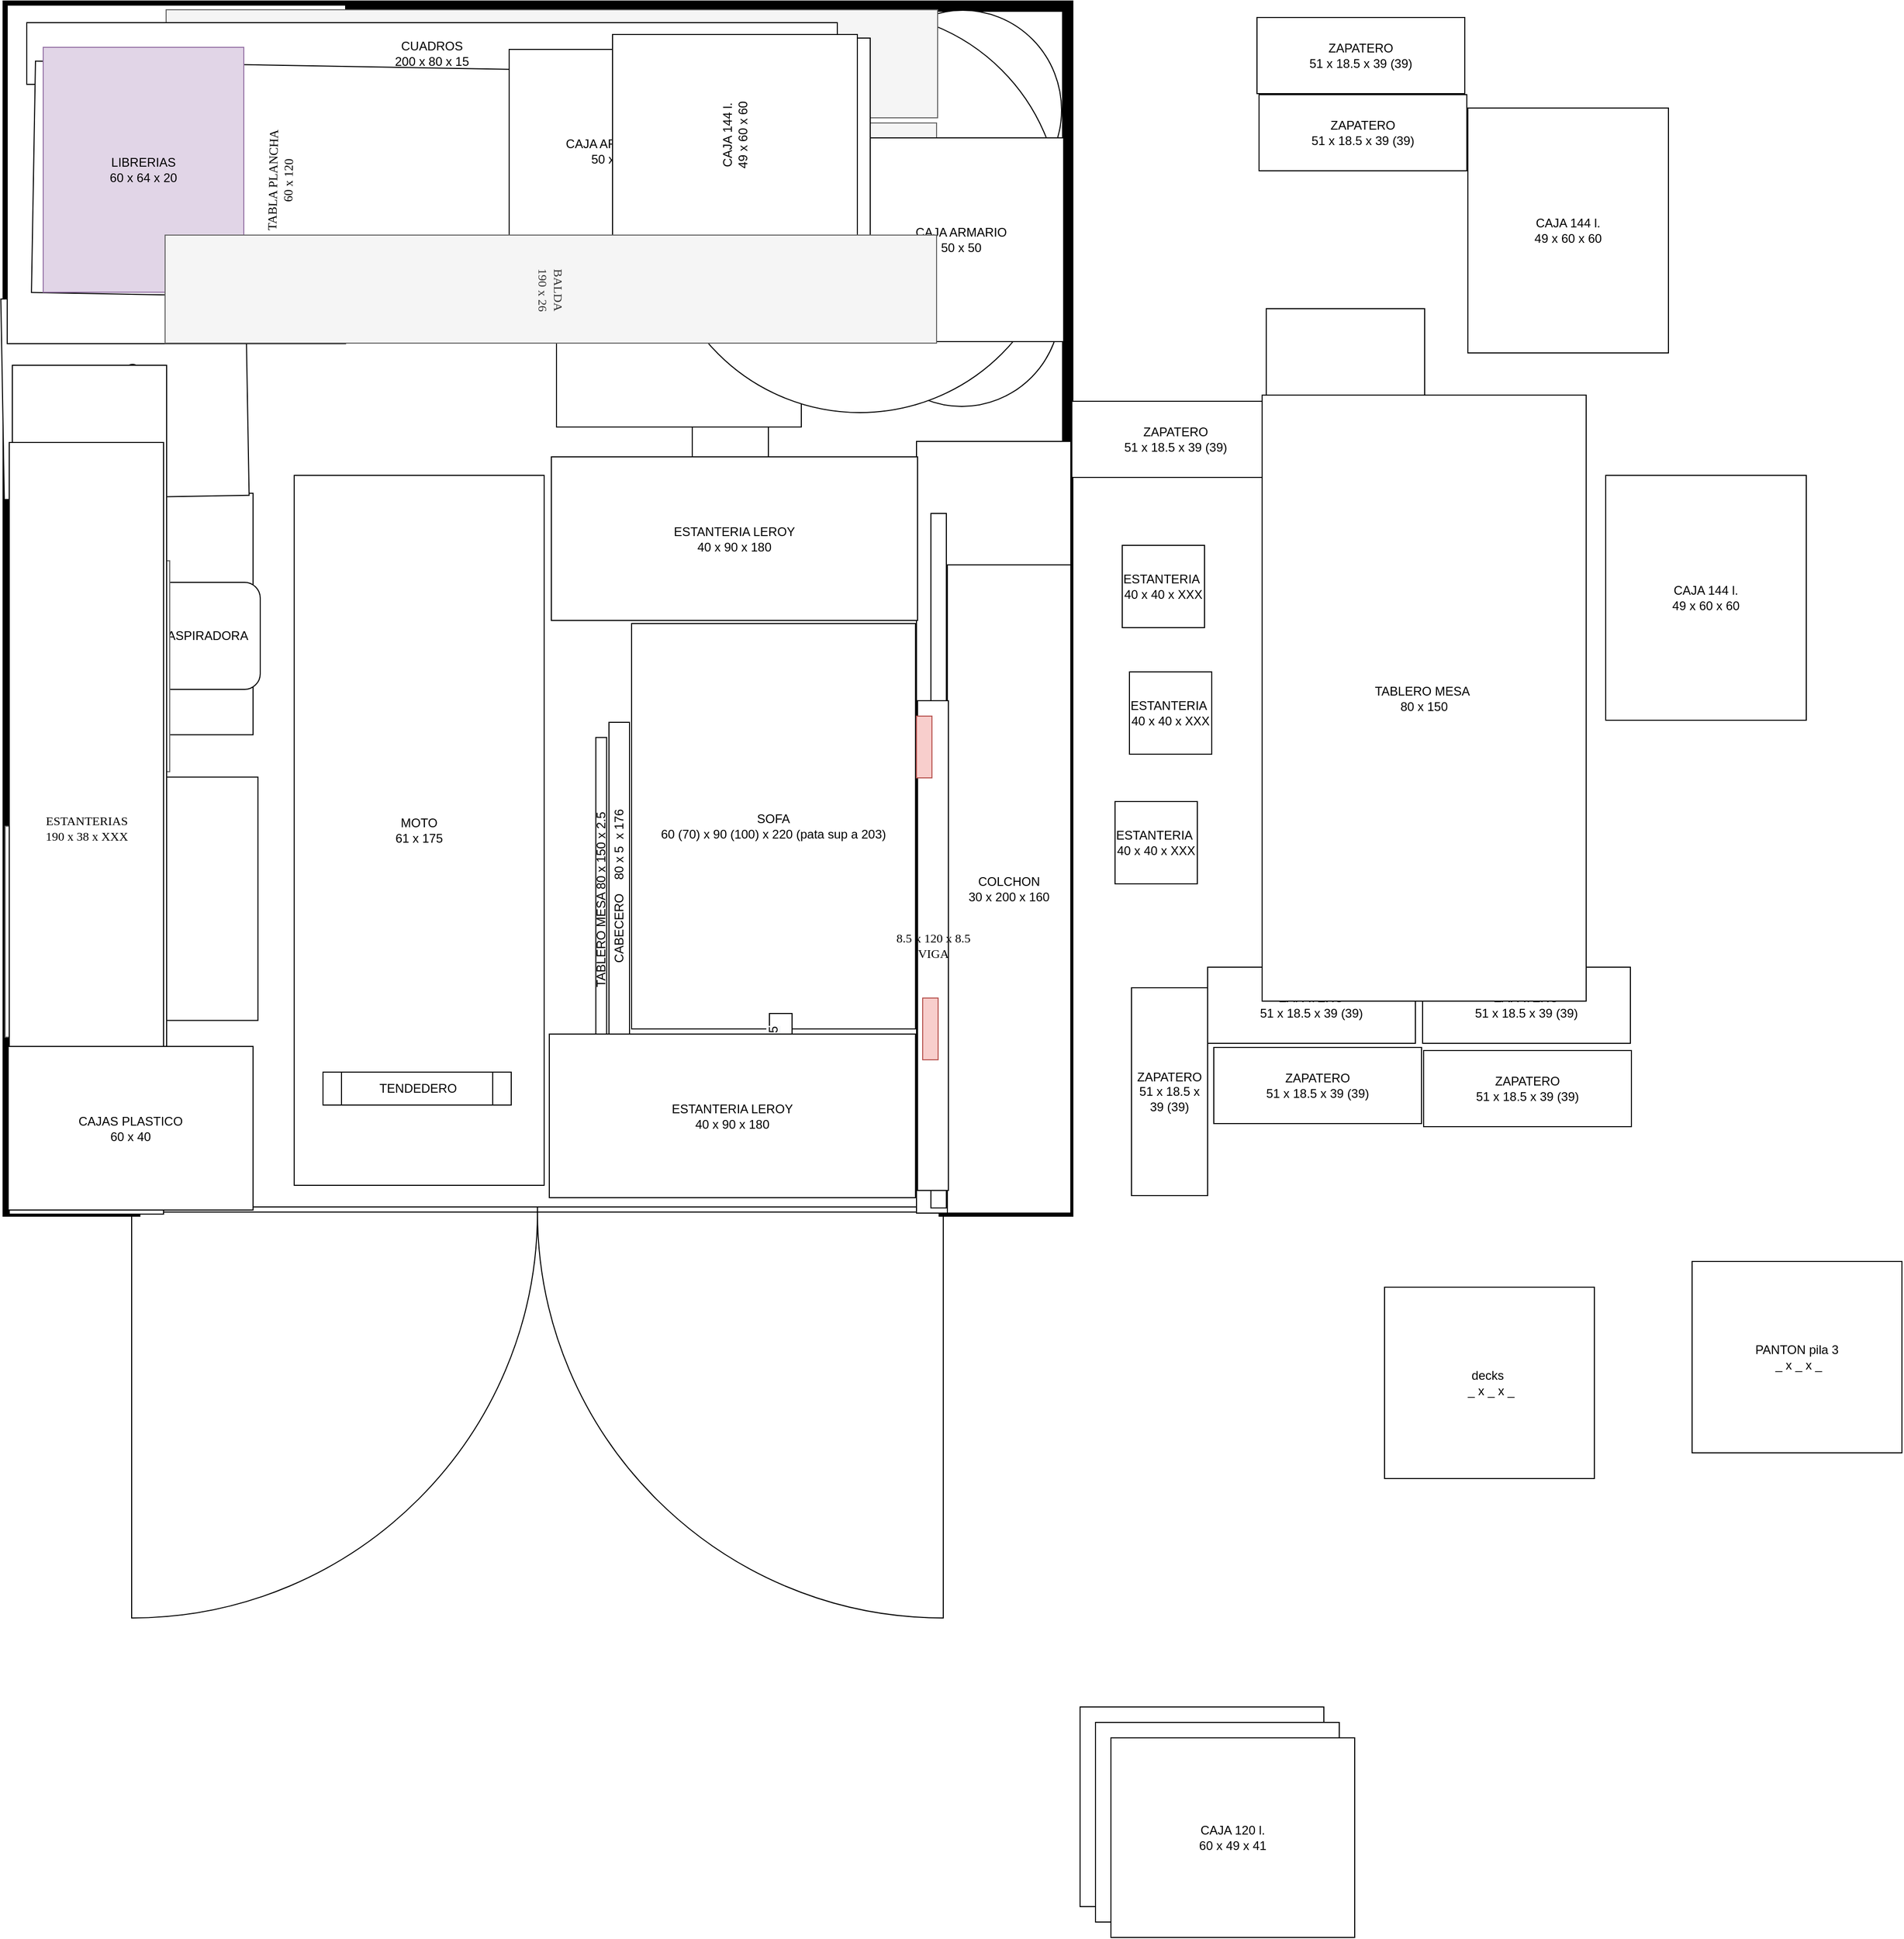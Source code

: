 <mxfile version="14.2.9" type="github">
  <diagram name="Page-1" id="38b20595-45e3-9b7f-d5ca-b57f44c5b66d">
    <mxGraphModel dx="2709" dy="1197" grid="0" gridSize="15" guides="0" tooltips="1" connect="0" arrows="0" fold="1" page="1" pageScale="1" pageWidth="1043" pageHeight="1181" background="none" math="1" shadow="0">
      <root>
        <mxCell id="0" />
        <mxCell id="5UWoC-fxccsJFHag1fMj-10" value="Paredes" parent="0" />
        <mxCell id="r4qnVybcs4rJ6ydenGPn-22" value="" style="verticalLabelPosition=bottom;html=1;verticalAlign=top;align=center;shape=mxgraph.floorplan.doorDouble;aspect=fixed;strokeColor=#000000;fillColor=#ffffff;" parent="5UWoC-fxccsJFHag1fMj-10" vertex="1">
          <mxGeometry x="125" y="1172" width="789" height="419.16" as="geometry" />
        </mxCell>
        <mxCell id="r4qnVybcs4rJ6ydenGPn-19" value="" style="verticalLabelPosition=bottom;html=1;verticalAlign=top;align=center;shape=mxgraph.floorplan.wallCorner;fillColor=#000000;direction=south;strokeColor=#000000;" parent="5UWoC-fxccsJFHag1fMj-10" vertex="1">
          <mxGeometry x="515" width="525" height="1170" as="geometry" />
        </mxCell>
        <mxCell id="r4qnVybcs4rJ6ydenGPn-17" value="" style="verticalLabelPosition=bottom;html=1;verticalAlign=top;align=center;shape=mxgraph.floorplan.wallCorner;fillColor=#000000;strokeColor=#000000;" parent="5UWoC-fxccsJFHag1fMj-10" vertex="1">
          <mxGeometry width="1028" height="1170" as="geometry" />
        </mxCell>
        <mxCell id="r4qnVybcs4rJ6ydenGPn-20" value="" style="verticalLabelPosition=bottom;html=1;verticalAlign=top;align=center;shape=mxgraph.floorplan.wallCorner;fillColor=#000000;direction=north;strokeColor=#000000;" parent="5UWoC-fxccsJFHag1fMj-10" vertex="1">
          <mxGeometry y="1157" width="133" height="24" as="geometry" />
        </mxCell>
        <mxCell id="r4qnVybcs4rJ6ydenGPn-21" value="" style="verticalLabelPosition=bottom;html=1;verticalAlign=top;align=center;shape=mxgraph.floorplan.wallCorner;fillColor=#000000;direction=west;strokeColor=#000000;" parent="5UWoC-fxccsJFHag1fMj-10" vertex="1">
          <mxGeometry x="910" y="1095" width="130" height="86" as="geometry" />
        </mxCell>
        <mxCell id="1" parent="0" />
        <mxCell id="r4qnVybcs4rJ6ydenGPn-27" value="KALLAX 5x5&lt;br&gt;185 x 39 x XXX" style="shape=rect;shadow=0;rounded=0;comic=0;fontFamily=Verdana;fontSize=12;align=center;html=1;text=moto" parent="1" vertex="1">
          <mxGeometry x="888" y="428" width="150" height="750" as="geometry" />
        </mxCell>
        <mxCell id="r4qnVybcs4rJ6ydenGPn-8" value="LAVADORA&lt;br&gt;60 x 60 x&amp;nbsp; 84.6" style="rounded=0;whiteSpace=wrap;html=1;strokeColor=#000000;fillColor=#ffffff;rotation=-90;direction=south;" parent="1" vertex="1">
          <mxGeometry x="10" y="753" width="236.5" height="239" as="geometry" />
        </mxCell>
        <mxCell id="r4qnVybcs4rJ6ydenGPn-9" value="LAVAVAJILLAS&lt;br&gt;65 x 50 x 81.5" style="rounded=0;whiteSpace=wrap;html=1;strokeColor=#000000;fillColor=#ffffff;rotation=-90;direction=south;" parent="1" vertex="1">
          <mxGeometry x="6.88" y="477" width="234.75" height="237.5" as="geometry" />
        </mxCell>
        <mxCell id="r4qnVybcs4rJ6ydenGPn-16" value="TABLEROS&lt;br&gt;XXX x80 x200" style="rounded=0;whiteSpace=wrap;html=1;strokeColor=#000000;fillColor=#ffffff;" parent="1" vertex="1">
          <mxGeometry x="902" y="498" width="15" height="675" as="geometry" />
        </mxCell>
        <mxCell id="r4qnVybcs4rJ6ydenGPn-28" value="KALLAX 4x3&lt;br&gt;146 x 39 x XXX" style="shape=rect;shadow=0;rounded=0;comic=0;fontFamily=Verdana;fontSize=12;align=center;html=1;text=moto" parent="1" vertex="1">
          <mxGeometry x="1228" y="299" width="154" height="577" as="geometry" />
        </mxCell>
        <mxCell id="r4qnVybcs4rJ6ydenGPn-34" value="BASE MESA aprox. 58&lt;br&gt;" style="shape=ellipse;shadow=0;rounded=0;comic=0;fontFamily=Verdana;fontSize=12;align=center;html=1;" parent="1" vertex="1">
          <mxGeometry x="713" y="118" width="230" height="230" as="geometry" />
        </mxCell>
        <mxCell id="r4qnVybcs4rJ6ydenGPn-40" value="CAJA ROPA&lt;br&gt;50 x 80&amp;nbsp;&lt;br&gt;x 8" style="rounded=1;whiteSpace=wrap;html=1;strokeColor=#000000;fillColor=#ffffff;rotation=-89;direction=south;" parent="1" vertex="1">
          <mxGeometry x="664" y="40" width="200" height="318" as="geometry" />
        </mxCell>
        <mxCell id="r4qnVybcs4rJ6ydenGPn-45" value="ZAPATERO&lt;br&gt;51 x 18.5 x 39 (39)" style="rounded=0;whiteSpace=wrap;html=1;strokeColor=#000000;fillColor=#ffffff;" parent="1" vertex="1">
          <mxGeometry x="1380" y="939" width="202" height="74" as="geometry" />
        </mxCell>
        <mxCell id="r4qnVybcs4rJ6ydenGPn-46" value="ZAPATERO&lt;br&gt;51 x 18.5 x 39 (39)" style="rounded=0;whiteSpace=wrap;html=1;strokeColor=#000000;fillColor=#ffffff;" parent="1" vertex="1">
          <mxGeometry x="1039" y="389" width="202" height="74" as="geometry" />
        </mxCell>
        <mxCell id="r4qnVybcs4rJ6ydenGPn-49" value="ZAPATERO&lt;br&gt;51 x 18.5 x 39 (39)" style="rounded=0;whiteSpace=wrap;html=1;strokeColor=#000000;fillColor=#ffffff;" parent="1" vertex="1">
          <mxGeometry x="1177" y="1017" width="202" height="74" as="geometry" />
        </mxCell>
        <mxCell id="r4qnVybcs4rJ6ydenGPn-50" value="ZAPATERO&lt;br&gt;51 x 18.5 x 39 (39)" style="rounded=0;whiteSpace=wrap;html=1;strokeColor=#000000;fillColor=#ffffff;" parent="1" vertex="1">
          <mxGeometry x="1381" y="1020" width="202" height="74" as="geometry" />
        </mxCell>
        <mxCell id="r4qnVybcs4rJ6ydenGPn-60" value="decks&amp;nbsp;&lt;br&gt;&amp;nbsp;_ x _ x _" style="rounded=0;whiteSpace=wrap;html=1;strokeColor=#000000;fillColor=#ffffff;" parent="1" vertex="1">
          <mxGeometry x="1343" y="1250" width="204" height="186" as="geometry" />
        </mxCell>
        <mxCell id="5UWoC-fxccsJFHag1fMj-1" value="PANTON pila 3&lt;br&gt;&amp;nbsp;_ x _ x _" style="rounded=0;whiteSpace=wrap;html=1;strokeColor=#000000;fillColor=#ffffff;" parent="1" vertex="1">
          <mxGeometry x="1642" y="1225" width="204" height="186" as="geometry" />
        </mxCell>
        <mxCell id="5UWoC-fxccsJFHag1fMj-2" value="ZAPATERO&lt;br&gt;51 x 18.5 x 39 (39)" style="rounded=0;whiteSpace=wrap;html=1;strokeColor=#000000;fillColor=#ffffff;direction=south;" parent="1" vertex="1">
          <mxGeometry x="670" y="381" width="74" height="202" as="geometry" />
        </mxCell>
        <mxCell id="r4qnVybcs4rJ6ydenGPn-10" value="COLCHON&lt;br&gt;30 x 200 x 160" style="rounded=0;whiteSpace=wrap;html=1;strokeColor=#000000;fillColor=#ffffff;" parent="1" vertex="1">
          <mxGeometry x="918" y="548" width="120" height="630" as="geometry" />
        </mxCell>
        <mxCell id="r4qnVybcs4rJ6ydenGPn-29" value="lampara 31" style="shape=ellipse;shadow=0;rounded=0;comic=0;fontFamily=Verdana;fontSize=12;align=center;html=1;" parent="1" vertex="1">
          <mxGeometry x="882" y="52" width="124" height="122" as="geometry" />
        </mxCell>
        <mxCell id="r4qnVybcs4rJ6ydenGPn-30" value="LAMPARA 49" style="shape=ellipse;shadow=0;rounded=0;comic=0;fontFamily=Verdana;fontSize=12;align=center;html=1;" parent="1" vertex="1">
          <mxGeometry x="837" y="9" width="192" height="194" as="geometry" />
        </mxCell>
        <mxCell id="r4qnVybcs4rJ6ydenGPn-48" value="ZAPATERO&lt;br&gt;51 x 18.5 x 39 (39)" style="rounded=0;whiteSpace=wrap;html=1;strokeColor=#000000;fillColor=#ffffff;direction=west;" parent="1" vertex="1">
          <mxGeometry x="1219" y="16" width="202" height="74" as="geometry" />
        </mxCell>
        <mxCell id="r4qnVybcs4rJ6ydenGPn-47" value="ZAPATERO&lt;br&gt;51 x 18.5 x 39 (39)" style="rounded=0;whiteSpace=wrap;html=1;strokeColor=#000000;fillColor=#ffffff;direction=west;" parent="1" vertex="1">
          <mxGeometry x="1221" y="91" width="202" height="74" as="geometry" />
        </mxCell>
        <mxCell id="5UWoC-fxccsJFHag1fMj-3" value="ZAPATERO&lt;br&gt;51 x 18.5 x 39 (39)" style="rounded=0;whiteSpace=wrap;html=1;strokeColor=#000000;fillColor=#ffffff;direction=south;" parent="1" vertex="1">
          <mxGeometry x="748" y="446" width="74" height="133" as="geometry" />
        </mxCell>
        <mxCell id="5UWoC-fxccsJFHag1fMj-4" value="ZAPATERO&lt;br&gt;51 x 18.5 x 39 (39)" style="rounded=0;whiteSpace=wrap;html=1;strokeColor=#000000;fillColor=#ffffff;direction=north;" parent="1" vertex="1">
          <mxGeometry x="1097" y="959" width="74" height="202" as="geometry" />
        </mxCell>
        <mxCell id="5UWoC-fxccsJFHag1fMj-5" value="ZAPATERO&lt;br&gt;51 x 18.5 x 39 (39)" style="rounded=0;whiteSpace=wrap;html=1;strokeColor=#000000;fillColor=#ffffff;direction=west;" parent="1" vertex="1">
          <mxGeometry x="1171" y="939" width="202" height="74" as="geometry" />
        </mxCell>
        <mxCell id="r4qnVybcs4rJ6ydenGPn-11" value="SOFA&lt;br&gt;60 (70) x 90 (100) x 220 (pata sup a 203)" style="rounded=0;whiteSpace=wrap;html=1;strokeColor=#000000;fillColor=#ffffff;" parent="1" vertex="1">
          <mxGeometry x="611" y="605" width="276" height="394" as="geometry" />
        </mxCell>
        <mxCell id="r4qnVybcs4rJ6ydenGPn-53" value="&lt;span&gt;CABECERO&amp;nbsp; &amp;nbsp;&amp;nbsp;&lt;/span&gt;&lt;span&gt;80 x 5&amp;nbsp; x 176&lt;/span&gt;" style="rounded=0;whiteSpace=wrap;html=1;strokeColor=#000000;fillColor=#ffffff;rotation=-90;" parent="1" vertex="1">
          <mxGeometry x="440" y="850" width="318" height="20" as="geometry" />
        </mxCell>
        <mxCell id="r4qnVybcs4rJ6ydenGPn-54" value="&lt;span style=&quot;color: rgb(0 , 0 , 0) ; font-family: &amp;#34;helvetica&amp;#34; ; font-size: 12px ; font-style: normal ; font-weight: 400 ; letter-spacing: normal ; text-align: center ; text-indent: 0px ; text-transform: none ; word-spacing: 0px ; background-color: rgb(248 , 249 , 250) ; display: inline ; float: none&quot;&gt;PIECERO&amp;nbsp;&amp;nbsp;&lt;/span&gt;&lt;span style=&quot;color: rgb(0 , 0 , 0) ; font-family: &amp;#34;helvetica&amp;#34; ; font-size: 12px ; font-style: normal ; font-weight: 400 ; letter-spacing: normal ; text-align: center ; text-indent: 0px ; text-transform: none ; word-spacing: 0px ; background-color: rgb(248 , 249 , 250) ; display: inline ; float: none&quot;&gt;30 x 5 176&amp;nbsp;&lt;/span&gt;" style="rounded=0;whiteSpace=wrap;html=1;strokeColor=#000000;fillColor=#ffffff;rotation=-90;" parent="1" vertex="1">
          <mxGeometry x="697" y="1032" width="118" height="22" as="geometry" />
        </mxCell>
        <mxCell id="r4qnVybcs4rJ6ydenGPn-12" value="MOTO&lt;br&gt;61 x 175" style="rounded=0;whiteSpace=wrap;html=1;strokeColor=#000000;fillColor=#ffffff;" parent="1" vertex="1">
          <mxGeometry x="283" y="461" width="243" height="690" as="geometry" />
        </mxCell>
        <mxCell id="r4qnVybcs4rJ6ydenGPn-41" value="ASPIRADORA" style="rounded=1;whiteSpace=wrap;html=1;strokeColor=#000000;fillColor=#ffffff;" parent="1" vertex="1">
          <mxGeometry x="148" y="565" width="102" height="104" as="geometry" />
        </mxCell>
        <mxCell id="r4qnVybcs4rJ6ydenGPn-42" value="TENDEDERO" style="shape=process;whiteSpace=wrap;html=1;backgroundOutline=1;strokeColor=#000000;fillColor=#ffffff;" parent="1" vertex="1">
          <mxGeometry x="311" y="1041" width="183" height="32" as="geometry" />
        </mxCell>
        <mxCell id="r4qnVybcs4rJ6ydenGPn-56" value="ESTANTERIA&amp;nbsp;&lt;br&gt;40 x 40 x XXX" style="whiteSpace=wrap;html=1;aspect=fixed;strokeColor=#000000;fillColor=#ffffff;" parent="1" vertex="1">
          <mxGeometry x="1088" y="529" width="80" height="80" as="geometry" />
        </mxCell>
        <mxCell id="r4qnVybcs4rJ6ydenGPn-57" value="ESTANTERIA&amp;nbsp;&lt;br&gt;40 x 40 x XXX" style="whiteSpace=wrap;html=1;aspect=fixed;strokeColor=#000000;fillColor=#ffffff;" parent="1" vertex="1">
          <mxGeometry x="1081" y="778" width="80" height="80" as="geometry" />
        </mxCell>
        <mxCell id="r4qnVybcs4rJ6ydenGPn-59" value="ESTANTERIA&amp;nbsp;&lt;br&gt;40 x 40 x XXX" style="whiteSpace=wrap;html=1;aspect=fixed;strokeColor=#000000;fillColor=#ffffff;" parent="1" vertex="1">
          <mxGeometry x="1095" y="652" width="80" height="80" as="geometry" />
        </mxCell>
        <mxCell id="r4qnVybcs4rJ6ydenGPn-66" value="CAJA 120 l.&lt;br&gt;60 x 49 x 41" style="rounded=0;whiteSpace=wrap;html=1;strokeColor=#000000;fillColor=#ffffff;" parent="1" vertex="1">
          <mxGeometry x="1047" y="1658" width="237" height="194" as="geometry" />
        </mxCell>
        <mxCell id="O3L0_yTSohYJSVkCb_aI-1" value="8.5 x 120 x 8.5&lt;br&gt;VIGA" style="shape=rect;shadow=0;rounded=0;comic=0;fontFamily=Verdana;fontSize=12;align=center;html=1;text=moto" vertex="1" parent="1">
          <mxGeometry x="889" y="680" width="30" height="476" as="geometry" />
        </mxCell>
        <mxCell id="O3L0_yTSohYJSVkCb_aI-2" value="" style="rounded=0;whiteSpace=wrap;html=1;fillColor=#f8cecc;strokeColor=#b85450;" vertex="1" parent="1">
          <mxGeometry x="894" y="969" width="15" height="60" as="geometry" />
        </mxCell>
        <mxCell id="O3L0_yTSohYJSVkCb_aI-3" value="" style="rounded=0;whiteSpace=wrap;html=1;fillColor=#f8cecc;strokeColor=#b85450;" vertex="1" parent="1">
          <mxGeometry x="888" y="695" width="15" height="60" as="geometry" />
        </mxCell>
        <mxCell id="O3L0_yTSohYJSVkCb_aI-4" value="PANTONS" style="shape=ellipse;shadow=0;rounded=0;comic=0;fontFamily=Verdana;fontSize=12;align=center;html=1;" vertex="1" parent="1">
          <mxGeometry x="836" y="200" width="192" height="194" as="geometry" />
        </mxCell>
        <mxCell id="O3L0_yTSohYJSVkCb_aI-5" value="CAJA 120 l.&lt;br&gt;60 x 49 x 41" style="rounded=0;whiteSpace=wrap;html=1;strokeColor=#000000;fillColor=#ffffff;" vertex="1" parent="1">
          <mxGeometry x="1062" y="1673" width="237" height="194" as="geometry" />
        </mxCell>
        <mxCell id="O3L0_yTSohYJSVkCb_aI-6" value="CAJA 120 l.&lt;br&gt;60 x 49 x 41" style="rounded=0;whiteSpace=wrap;html=1;strokeColor=#000000;fillColor=#ffffff;" vertex="1" parent="1">
          <mxGeometry x="1077" y="1688" width="237" height="194" as="geometry" />
        </mxCell>
        <mxCell id="O3L0_yTSohYJSVkCb_aI-9" value="CAJA 120 l.&lt;br&gt;49 x 60 x 41" style="rounded=0;whiteSpace=wrap;html=1;strokeColor=#000000;fillColor=#ffffff;" vertex="1" parent="1">
          <mxGeometry x="37" y="34" width="195" height="238" as="geometry" />
        </mxCell>
        <mxCell id="O3L0_yTSohYJSVkCb_aI-10" value="CAJA 144 l.&lt;br&gt;49 x 60 x 60" style="rounded=0;whiteSpace=wrap;html=1;strokeColor=#000000;fillColor=#ffffff;rotation=-91;" vertex="1" parent="1">
          <mxGeometry x="21" y="266" width="195" height="238" as="geometry" />
        </mxCell>
        <mxCell id="O3L0_yTSohYJSVkCb_aI-11" value="CAJA 144 l.&lt;br&gt;49 x 60 x 60" style="rounded=0;whiteSpace=wrap;html=1;strokeColor=#000000;fillColor=#ffffff;" vertex="1" parent="1">
          <mxGeometry x="1424" y="104" width="195" height="238" as="geometry" />
        </mxCell>
        <mxCell id="O3L0_yTSohYJSVkCb_aI-13" value="CAJA 144 l.&lt;br&gt;49 x 60 x 60" style="rounded=0;whiteSpace=wrap;html=1;strokeColor=#000000;fillColor=#ffffff;" vertex="1" parent="1">
          <mxGeometry x="1558" y="461" width="195" height="238" as="geometry" />
        </mxCell>
        <mxCell id="O3L0_yTSohYJSVkCb_aI-15" value="CAJA libros&lt;br&gt;49 x 60 x 31" style="rounded=0;whiteSpace=wrap;html=1;strokeColor=#000000;fillColor=#ffffff;direction=south;" vertex="1" parent="1">
          <mxGeometry x="538" y="219" width="238" height="195" as="geometry" />
        </mxCell>
        <mxCell id="O3L0_yTSohYJSVkCb_aI-16" value="CAJA libros&lt;br&gt;49 x 60 x 31" style="rounded=0;whiteSpace=wrap;html=1;strokeColor=#000000;fillColor=#ffffff;rotation=90;" vertex="1" parent="1">
          <mxGeometry x="264" y="10" width="195" height="238" as="geometry" />
        </mxCell>
        <mxCell id="O3L0_yTSohYJSVkCb_aI-17" value="CAJA libros&lt;br&gt;49 x 60 x 31" style="rounded=0;whiteSpace=wrap;html=1;strokeColor=#000000;fillColor=#ffffff;" vertex="1" parent="1">
          <mxGeometry x="467" y="15" width="195" height="238" as="geometry" />
        </mxCell>
        <mxCell id="O3L0_yTSohYJSVkCb_aI-18" value="CAJA libros&lt;br&gt;49 x 60 x 31" style="rounded=0;whiteSpace=wrap;html=1;strokeColor=#000000;fillColor=#ffffff;" vertex="1" parent="1">
          <mxGeometry x="306" y="22" width="195" height="238" as="geometry" />
        </mxCell>
        <mxCell id="O3L0_yTSohYJSVkCb_aI-19" value="CAJA libros&lt;br&gt;49 x 60 x 31" style="rounded=0;whiteSpace=wrap;html=1;strokeColor=#000000;fillColor=#ffffff;rotation=-90;" vertex="1" parent="1">
          <mxGeometry x="314" y="-5" width="195" height="238" as="geometry" />
        </mxCell>
        <mxCell id="O3L0_yTSohYJSVkCb_aI-20" value="CAJA libros&lt;br&gt;49 x 60 x 31" style="rounded=0;whiteSpace=wrap;html=1;strokeColor=#000000;fillColor=#ffffff;direction=south;" vertex="1" parent="1">
          <mxGeometry x="538" y="18" width="238" height="195" as="geometry" />
        </mxCell>
        <mxCell id="5UWoC-fxccsJFHag1fMj-7" value="38 - zapateros" parent="0" visible="0" />
        <mxCell id="5UWoC-fxccsJFHag1fMj-8" value="segundo piso" parent="0" visible="0" />
        <mxCell id="r4qnVybcs4rJ6ydenGPn-23" value="BALDA&lt;br&gt;190 x 26" style="shape=rect;shadow=0;rounded=0;comic=0;fontFamily=Verdana;fontSize=12;align=center;html=1;text=moto;fillColor=#f5f5f5;strokeColor=#666666;fontColor=#333333;" parent="5UWoC-fxccsJFHag1fMj-8" vertex="1">
          <mxGeometry x="6" y="199" width="105" height="750" as="geometry" />
        </mxCell>
        <mxCell id="r4qnVybcs4rJ6ydenGPn-44" value="CUBO&amp;nbsp;&lt;br&gt;33 x 30" style="rounded=1;whiteSpace=wrap;html=1;strokeColor=#000000;fillColor=#ffffff;" parent="5UWoC-fxccsJFHag1fMj-8" vertex="1">
          <mxGeometry x="310" y="692" width="120" height="60" as="geometry" />
        </mxCell>
        <mxCell id="r4qnVybcs4rJ6ydenGPn-43" value="CUBO NEGRO&lt;br&gt;43 x 26" style="rounded=1;whiteSpace=wrap;html=1;strokeColor=#000000;fillColor=#ffffff;" parent="5UWoC-fxccsJFHag1fMj-8" vertex="1">
          <mxGeometry x="297" y="772" width="120" height="60" as="geometry" />
        </mxCell>
        <mxCell id="5UWoC-fxccsJFHag1fMj-11" value="BALDA&lt;br&gt;190 x 26" style="shape=rect;shadow=0;rounded=0;comic=0;fontFamily=Verdana;fontSize=12;align=center;html=1;text=moto;fillColor=#f5f5f5;strokeColor=#666666;fontColor=#333333;" parent="5UWoC-fxccsJFHag1fMj-8" vertex="1">
          <mxGeometry x="6" y="199" width="105" height="750" as="geometry" />
        </mxCell>
        <mxCell id="5UWoC-fxccsJFHag1fMj-12" value="CUBO&amp;nbsp;&lt;br&gt;33 x 30" style="rounded=1;whiteSpace=wrap;html=1;strokeColor=#000000;fillColor=#ffffff;" parent="5UWoC-fxccsJFHag1fMj-8" vertex="1">
          <mxGeometry x="332" y="852" width="120" height="60" as="geometry" />
        </mxCell>
        <mxCell id="5UWoC-fxccsJFHag1fMj-13" value="CUBO NEGRO&lt;br&gt;43 x 26" style="rounded=1;whiteSpace=wrap;html=1;strokeColor=#000000;fillColor=#ffffff;" parent="5UWoC-fxccsJFHag1fMj-8" vertex="1">
          <mxGeometry x="321" y="934" width="120" height="60" as="geometry" />
        </mxCell>
        <mxCell id="5UWoC-fxccsJFHag1fMj-9" value="primer piso" parent="0" />
        <mxCell id="r4qnVybcs4rJ6ydenGPn-32" value="MESA PLEGLABLE&lt;br&gt;84 x 84&amp;nbsp; x 74.5" style="rounded=0;whiteSpace=wrap;html=1;strokeColor=#000000;fillColor=#ffffff;" parent="5UWoC-fxccsJFHag1fMj-9" vertex="1">
          <mxGeometry x="4" y="4" width="329" height="329" as="geometry" />
        </mxCell>
        <mxCell id="48ef80bc37b76060-383" value="MESA&amp;nbsp;&lt;br&gt;100 x 100 x 74.5" style="shape=ellipse;shadow=0;rounded=0;comic=0;fontFamily=Verdana;fontSize=12;align=center;html=1;" parent="5UWoC-fxccsJFHag1fMj-9" vertex="1">
          <mxGeometry x="638" y="10" width="390" height="390" as="geometry" />
        </mxCell>
        <mxCell id="r4qnVybcs4rJ6ydenGPn-26" value="MESITA&amp;nbsp;&lt;br&gt;40 x 52 x 52" style="shape=rect;shadow=0;rounded=0;comic=0;fontFamily=Verdana;fontSize=12;align=center;html=1;text=moto;fillColor=#f5f5f5;strokeColor=#666666;fontColor=#333333;direction=south;" parent="5UWoC-fxccsJFHag1fMj-9" vertex="1">
          <mxGeometry x="8" y="544" width="154" height="205" as="geometry" />
        </mxCell>
        <mxCell id="r4qnVybcs4rJ6ydenGPn-25" value="MESITA&amp;nbsp;&lt;br&gt;40 x 52 x 52" style="shape=rect;shadow=0;rounded=0;comic=0;fontFamily=Verdana;fontSize=12;align=center;html=1;text=moto;fillColor=#f5f5f5;strokeColor=#666666;fontColor=#333333;direction=south;" parent="5UWoC-fxccsJFHag1fMj-9" vertex="1">
          <mxGeometry x="2" y="802" width="154" height="205" as="geometry" />
        </mxCell>
        <mxCell id="r4qnVybcs4rJ6ydenGPn-39" value="BALDA&lt;br&gt;190 x 26" style="shape=rect;shadow=0;rounded=0;comic=0;fontFamily=Verdana;fontSize=12;align=center;html=1;text=moto;fillColor=#f5f5f5;strokeColor=#666666;fontColor=#333333;rotation=90;" parent="5UWoC-fxccsJFHag1fMj-9" vertex="1">
          <mxGeometry x="480" y="-204" width="105" height="750" as="geometry" />
        </mxCell>
        <mxCell id="r4qnVybcs4rJ6ydenGPn-24" value="BALDA&lt;br&gt;190 x 26" style="shape=rect;shadow=0;rounded=0;comic=0;fontFamily=Verdana;fontSize=12;align=center;html=1;text=moto;fillColor=#f5f5f5;strokeColor=#666666;fontColor=#333333;rotation=90;" parent="5UWoC-fxccsJFHag1fMj-9" vertex="1">
          <mxGeometry x="481" y="-314" width="105" height="750" as="geometry" />
        </mxCell>
        <mxCell id="r4qnVybcs4rJ6ydenGPn-55" value="CUADROS&lt;br&gt;200 x 80 x 15" style="rounded=0;whiteSpace=wrap;html=1;strokeColor=#000000;fillColor=#ffffff;" parent="5UWoC-fxccsJFHag1fMj-9" vertex="1">
          <mxGeometry x="23" y="21" width="788" height="60" as="geometry" />
        </mxCell>
        <mxCell id="r4qnVybcs4rJ6ydenGPn-14" value="CAJA ARMARIO&lt;br&gt;50 x 50" style="rounded=0;whiteSpace=wrap;html=1;strokeColor=#000000;fillColor=#ffffff;" parent="5UWoC-fxccsJFHag1fMj-9" vertex="1">
          <mxGeometry x="832" y="133" width="199" height="198" as="geometry" />
        </mxCell>
        <mxCell id="r4qnVybcs4rJ6ydenGPn-3" value="TABLA PLANCHA&lt;br&gt;60 x 120" style="shape=rect;shadow=0;rounded=0;comic=0;fontFamily=Verdana;fontSize=12;align=center;html=1;text=moto;direction=west;rotation=-89;" parent="5UWoC-fxccsJFHag1fMj-9" vertex="1">
          <mxGeometry x="157" y="-65" width="225" height="480" as="geometry" />
        </mxCell>
        <mxCell id="r4qnVybcs4rJ6ydenGPn-2" value="ESTANTERIAS&lt;br&gt;190 x 38 x XXX" style="shape=rect;shadow=0;rounded=0;comic=0;fontFamily=Verdana;fontSize=12;align=center;html=1;text=moto" parent="5UWoC-fxccsJFHag1fMj-9" vertex="1">
          <mxGeometry x="9" y="354" width="150" height="750" as="geometry" />
        </mxCell>
        <mxCell id="O3L0_yTSohYJSVkCb_aI-21" value="ESTANTERIAS&lt;br&gt;190 x 38 x XXX" style="shape=rect;shadow=0;rounded=0;comic=0;fontFamily=Verdana;fontSize=12;align=center;html=1;text=moto" vertex="1" parent="5UWoC-fxccsJFHag1fMj-9">
          <mxGeometry x="6" y="429" width="150" height="750" as="geometry" />
        </mxCell>
        <mxCell id="O3L0_yTSohYJSVkCb_aI-22" value="LIBRERIAS&lt;br&gt;60 x 64 x 20" style="rounded=0;whiteSpace=wrap;html=1;strokeColor=#9673a6;fillColor=#e1d5e7;" vertex="1" parent="5UWoC-fxccsJFHag1fMj-9">
          <mxGeometry x="39" y="45" width="195" height="238" as="geometry" />
        </mxCell>
        <mxCell id="O3L0_yTSohYJSVkCb_aI-23" value="CAJA ARMARIO&lt;br&gt;50 x 50" style="rounded=0;whiteSpace=wrap;html=1;strokeColor=#000000;fillColor=#ffffff;" vertex="1" parent="5UWoC-fxccsJFHag1fMj-9">
          <mxGeometry x="492" y="47" width="199" height="198" as="geometry" />
        </mxCell>
        <mxCell id="O3L0_yTSohYJSVkCb_aI-24" value="CAJA ARMARIO&lt;br&gt;50 x 50" style="rounded=0;whiteSpace=wrap;html=1;strokeColor=#000000;fillColor=#ffffff;" vertex="1" parent="5UWoC-fxccsJFHag1fMj-9">
          <mxGeometry x="644" y="36" width="199" height="198" as="geometry" />
        </mxCell>
        <mxCell id="O3L0_yTSohYJSVkCb_aI-12" value="CAJA 144 l.&lt;br&gt;49 x 60 x 60" style="rounded=0;whiteSpace=wrap;html=1;strokeColor=#000000;fillColor=#ffffff;rotation=-90;" vertex="1" parent="5UWoC-fxccsJFHag1fMj-9">
          <mxGeometry x="614" y="11" width="195" height="238" as="geometry" />
        </mxCell>
        <mxCell id="5UWoC-fxccsJFHag1fMj-6" value="BALDA&lt;br&gt;190 x 26" style="shape=rect;shadow=0;rounded=0;comic=0;fontFamily=Verdana;fontSize=12;align=center;html=1;text=moto;fillColor=#f5f5f5;strokeColor=#666666;fontColor=#333333;rotation=90;" parent="5UWoC-fxccsJFHag1fMj-9" vertex="1">
          <mxGeometry x="480" y="-95" width="105" height="750" as="geometry" />
        </mxCell>
        <mxCell id="O3L0_yTSohYJSVkCb_aI-25" value="TABLERO MESA 80 x 150 x 2.5" style="rounded=0;whiteSpace=wrap;html=1;strokeColor=#000000;fillColor=#ffffff;rotation=-90;" vertex="1" parent="5UWoC-fxccsJFHag1fMj-9">
          <mxGeometry x="424" y="868" width="315" height="10.5" as="geometry" />
        </mxCell>
        <mxCell id="O3L0_yTSohYJSVkCb_aI-26" value="TABLERO MESA&amp;nbsp;&lt;br&gt;80 x 150" style="rounded=0;whiteSpace=wrap;html=1;strokeColor=#000000;fillColor=#ffffff;" vertex="1" parent="5UWoC-fxccsJFHag1fMj-9">
          <mxGeometry x="1224" y="383" width="315" height="589" as="geometry" />
        </mxCell>
        <mxCell id="O3L0_yTSohYJSVkCb_aI-31" value="CAJAS PLASTICO&lt;br&gt;60 x 40" style="rounded=0;whiteSpace=wrap;html=1;strokeColor=#000000;fillColor=#ffffff;" vertex="1" parent="5UWoC-fxccsJFHag1fMj-9">
          <mxGeometry x="5" y="1016" width="238" height="159" as="geometry" />
        </mxCell>
        <mxCell id="O3L0_yTSohYJSVkCb_aI-32" value="ESTANTERIA LEROY&lt;br&gt;40 x 90 x 180" style="rounded=0;whiteSpace=wrap;html=1;strokeColor=#000000;fillColor=#ffffff;direction=west;" vertex="1" parent="5UWoC-fxccsJFHag1fMj-9">
          <mxGeometry x="533" y="443" width="356" height="159" as="geometry" />
        </mxCell>
        <mxCell id="O3L0_yTSohYJSVkCb_aI-33" value="ESTANTERIA LEROY&lt;br&gt;40 x 90 x 180" style="rounded=0;whiteSpace=wrap;html=1;strokeColor=#000000;fillColor=#ffffff;direction=west;" vertex="1" parent="5UWoC-fxccsJFHag1fMj-9">
          <mxGeometry x="531" y="1004" width="356" height="159" as="geometry" />
        </mxCell>
      </root>
    </mxGraphModel>
  </diagram>
</mxfile>
